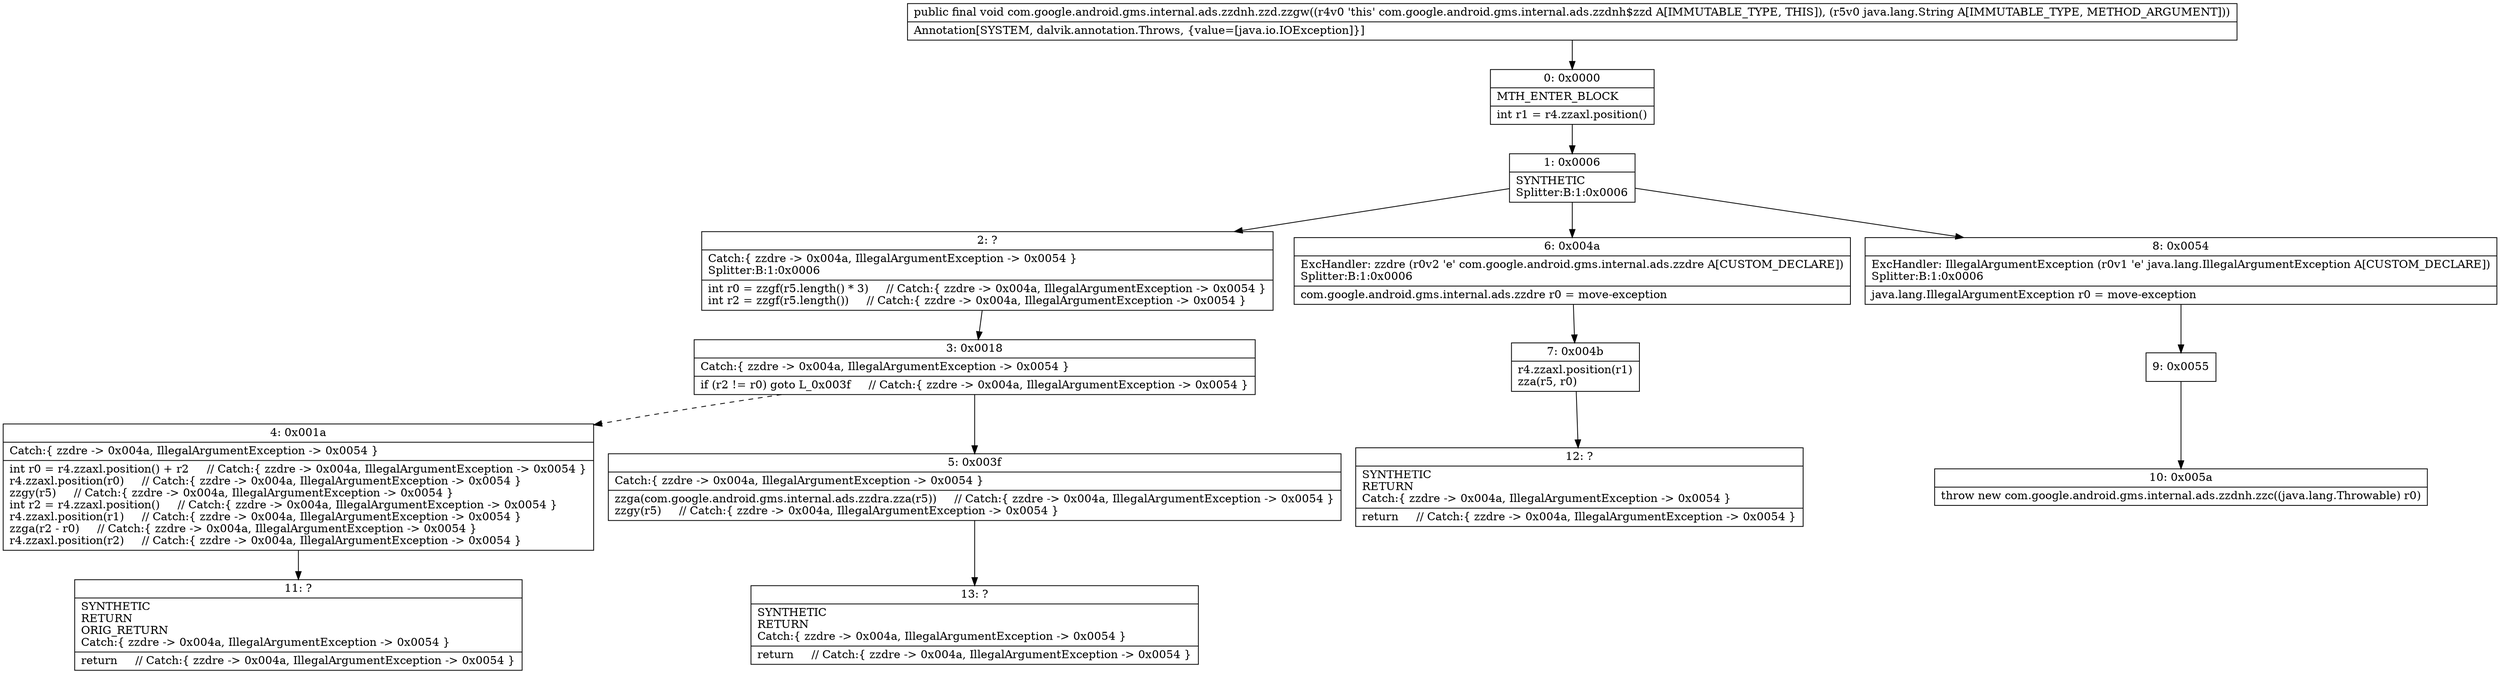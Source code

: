 digraph "CFG forcom.google.android.gms.internal.ads.zzdnh.zzd.zzgw(Ljava\/lang\/String;)V" {
Node_0 [shape=record,label="{0\:\ 0x0000|MTH_ENTER_BLOCK\l|int r1 = r4.zzaxl.position()\l}"];
Node_1 [shape=record,label="{1\:\ 0x0006|SYNTHETIC\lSplitter:B:1:0x0006\l}"];
Node_2 [shape=record,label="{2\:\ ?|Catch:\{ zzdre \-\> 0x004a, IllegalArgumentException \-\> 0x0054 \}\lSplitter:B:1:0x0006\l|int r0 = zzgf(r5.length() * 3)     \/\/ Catch:\{ zzdre \-\> 0x004a, IllegalArgumentException \-\> 0x0054 \}\lint r2 = zzgf(r5.length())     \/\/ Catch:\{ zzdre \-\> 0x004a, IllegalArgumentException \-\> 0x0054 \}\l}"];
Node_3 [shape=record,label="{3\:\ 0x0018|Catch:\{ zzdre \-\> 0x004a, IllegalArgumentException \-\> 0x0054 \}\l|if (r2 != r0) goto L_0x003f     \/\/ Catch:\{ zzdre \-\> 0x004a, IllegalArgumentException \-\> 0x0054 \}\l}"];
Node_4 [shape=record,label="{4\:\ 0x001a|Catch:\{ zzdre \-\> 0x004a, IllegalArgumentException \-\> 0x0054 \}\l|int r0 = r4.zzaxl.position() + r2     \/\/ Catch:\{ zzdre \-\> 0x004a, IllegalArgumentException \-\> 0x0054 \}\lr4.zzaxl.position(r0)     \/\/ Catch:\{ zzdre \-\> 0x004a, IllegalArgumentException \-\> 0x0054 \}\lzzgy(r5)     \/\/ Catch:\{ zzdre \-\> 0x004a, IllegalArgumentException \-\> 0x0054 \}\lint r2 = r4.zzaxl.position()     \/\/ Catch:\{ zzdre \-\> 0x004a, IllegalArgumentException \-\> 0x0054 \}\lr4.zzaxl.position(r1)     \/\/ Catch:\{ zzdre \-\> 0x004a, IllegalArgumentException \-\> 0x0054 \}\lzzga(r2 \- r0)     \/\/ Catch:\{ zzdre \-\> 0x004a, IllegalArgumentException \-\> 0x0054 \}\lr4.zzaxl.position(r2)     \/\/ Catch:\{ zzdre \-\> 0x004a, IllegalArgumentException \-\> 0x0054 \}\l}"];
Node_5 [shape=record,label="{5\:\ 0x003f|Catch:\{ zzdre \-\> 0x004a, IllegalArgumentException \-\> 0x0054 \}\l|zzga(com.google.android.gms.internal.ads.zzdra.zza(r5))     \/\/ Catch:\{ zzdre \-\> 0x004a, IllegalArgumentException \-\> 0x0054 \}\lzzgy(r5)     \/\/ Catch:\{ zzdre \-\> 0x004a, IllegalArgumentException \-\> 0x0054 \}\l}"];
Node_6 [shape=record,label="{6\:\ 0x004a|ExcHandler: zzdre (r0v2 'e' com.google.android.gms.internal.ads.zzdre A[CUSTOM_DECLARE])\lSplitter:B:1:0x0006\l|com.google.android.gms.internal.ads.zzdre r0 = move\-exception\l}"];
Node_7 [shape=record,label="{7\:\ 0x004b|r4.zzaxl.position(r1)\lzza(r5, r0)\l}"];
Node_8 [shape=record,label="{8\:\ 0x0054|ExcHandler: IllegalArgumentException (r0v1 'e' java.lang.IllegalArgumentException A[CUSTOM_DECLARE])\lSplitter:B:1:0x0006\l|java.lang.IllegalArgumentException r0 = move\-exception\l}"];
Node_9 [shape=record,label="{9\:\ 0x0055}"];
Node_10 [shape=record,label="{10\:\ 0x005a|throw new com.google.android.gms.internal.ads.zzdnh.zzc((java.lang.Throwable) r0)\l}"];
Node_11 [shape=record,label="{11\:\ ?|SYNTHETIC\lRETURN\lORIG_RETURN\lCatch:\{ zzdre \-\> 0x004a, IllegalArgumentException \-\> 0x0054 \}\l|return     \/\/ Catch:\{ zzdre \-\> 0x004a, IllegalArgumentException \-\> 0x0054 \}\l}"];
Node_12 [shape=record,label="{12\:\ ?|SYNTHETIC\lRETURN\lCatch:\{ zzdre \-\> 0x004a, IllegalArgumentException \-\> 0x0054 \}\l|return     \/\/ Catch:\{ zzdre \-\> 0x004a, IllegalArgumentException \-\> 0x0054 \}\l}"];
Node_13 [shape=record,label="{13\:\ ?|SYNTHETIC\lRETURN\lCatch:\{ zzdre \-\> 0x004a, IllegalArgumentException \-\> 0x0054 \}\l|return     \/\/ Catch:\{ zzdre \-\> 0x004a, IllegalArgumentException \-\> 0x0054 \}\l}"];
MethodNode[shape=record,label="{public final void com.google.android.gms.internal.ads.zzdnh.zzd.zzgw((r4v0 'this' com.google.android.gms.internal.ads.zzdnh$zzd A[IMMUTABLE_TYPE, THIS]), (r5v0 java.lang.String A[IMMUTABLE_TYPE, METHOD_ARGUMENT]))  | Annotation[SYSTEM, dalvik.annotation.Throws, \{value=[java.io.IOException]\}]\l}"];
MethodNode -> Node_0;
Node_0 -> Node_1;
Node_1 -> Node_2;
Node_1 -> Node_6;
Node_1 -> Node_8;
Node_2 -> Node_3;
Node_3 -> Node_4[style=dashed];
Node_3 -> Node_5;
Node_4 -> Node_11;
Node_5 -> Node_13;
Node_6 -> Node_7;
Node_7 -> Node_12;
Node_8 -> Node_9;
Node_9 -> Node_10;
}

